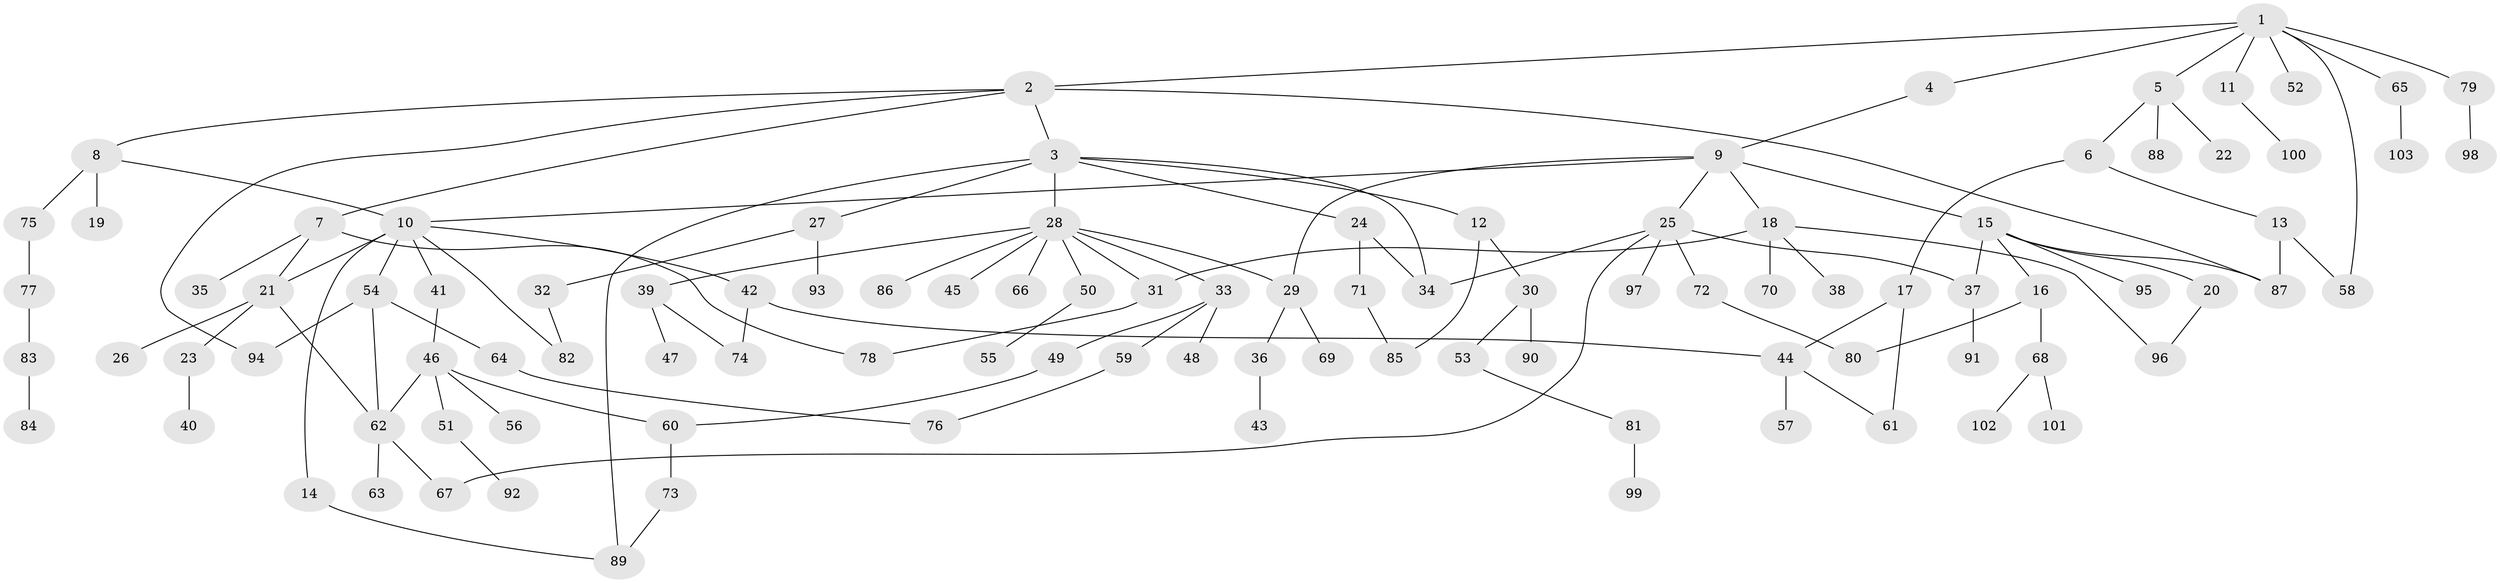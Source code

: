 // coarse degree distribution, {6: 0.03278688524590164, 3: 0.26229508196721313, 2: 0.26229508196721313, 4: 0.08196721311475409, 1: 0.26229508196721313, 7: 0.03278688524590164, 8: 0.03278688524590164, 5: 0.03278688524590164}
// Generated by graph-tools (version 1.1) at 2025/35/03/04/25 23:35:59]
// undirected, 103 vertices, 128 edges
graph export_dot {
  node [color=gray90,style=filled];
  1;
  2;
  3;
  4;
  5;
  6;
  7;
  8;
  9;
  10;
  11;
  12;
  13;
  14;
  15;
  16;
  17;
  18;
  19;
  20;
  21;
  22;
  23;
  24;
  25;
  26;
  27;
  28;
  29;
  30;
  31;
  32;
  33;
  34;
  35;
  36;
  37;
  38;
  39;
  40;
  41;
  42;
  43;
  44;
  45;
  46;
  47;
  48;
  49;
  50;
  51;
  52;
  53;
  54;
  55;
  56;
  57;
  58;
  59;
  60;
  61;
  62;
  63;
  64;
  65;
  66;
  67;
  68;
  69;
  70;
  71;
  72;
  73;
  74;
  75;
  76;
  77;
  78;
  79;
  80;
  81;
  82;
  83;
  84;
  85;
  86;
  87;
  88;
  89;
  90;
  91;
  92;
  93;
  94;
  95;
  96;
  97;
  98;
  99;
  100;
  101;
  102;
  103;
  1 -- 2;
  1 -- 4;
  1 -- 5;
  1 -- 11;
  1 -- 52;
  1 -- 58;
  1 -- 65;
  1 -- 79;
  2 -- 3;
  2 -- 7;
  2 -- 8;
  2 -- 94;
  2 -- 87;
  3 -- 12;
  3 -- 24;
  3 -- 27;
  3 -- 28;
  3 -- 34;
  3 -- 89;
  4 -- 9;
  5 -- 6;
  5 -- 22;
  5 -- 88;
  6 -- 13;
  6 -- 17;
  7 -- 35;
  7 -- 78;
  7 -- 21;
  8 -- 19;
  8 -- 75;
  8 -- 10;
  9 -- 10;
  9 -- 15;
  9 -- 18;
  9 -- 25;
  9 -- 29;
  10 -- 14;
  10 -- 21;
  10 -- 41;
  10 -- 42;
  10 -- 54;
  10 -- 82;
  11 -- 100;
  12 -- 30;
  12 -- 85;
  13 -- 87;
  13 -- 58;
  14 -- 89;
  15 -- 16;
  15 -- 20;
  15 -- 37;
  15 -- 87;
  15 -- 95;
  16 -- 68;
  16 -- 80;
  17 -- 44;
  17 -- 61;
  18 -- 31;
  18 -- 38;
  18 -- 70;
  18 -- 96;
  20 -- 96;
  21 -- 23;
  21 -- 26;
  21 -- 62;
  23 -- 40;
  24 -- 71;
  24 -- 34;
  25 -- 72;
  25 -- 97;
  25 -- 37;
  25 -- 67;
  25 -- 34;
  27 -- 32;
  27 -- 93;
  28 -- 33;
  28 -- 39;
  28 -- 45;
  28 -- 50;
  28 -- 66;
  28 -- 86;
  28 -- 31;
  28 -- 29;
  29 -- 36;
  29 -- 69;
  30 -- 53;
  30 -- 90;
  31 -- 78;
  32 -- 82;
  33 -- 48;
  33 -- 49;
  33 -- 59;
  36 -- 43;
  37 -- 91;
  39 -- 47;
  39 -- 74;
  41 -- 46;
  42 -- 44;
  42 -- 74;
  44 -- 57;
  44 -- 61;
  46 -- 51;
  46 -- 56;
  46 -- 62;
  46 -- 60;
  49 -- 60;
  50 -- 55;
  51 -- 92;
  53 -- 81;
  54 -- 62;
  54 -- 64;
  54 -- 94;
  59 -- 76;
  60 -- 73;
  62 -- 63;
  62 -- 67;
  64 -- 76;
  65 -- 103;
  68 -- 101;
  68 -- 102;
  71 -- 85;
  72 -- 80;
  73 -- 89;
  75 -- 77;
  77 -- 83;
  79 -- 98;
  81 -- 99;
  83 -- 84;
}

